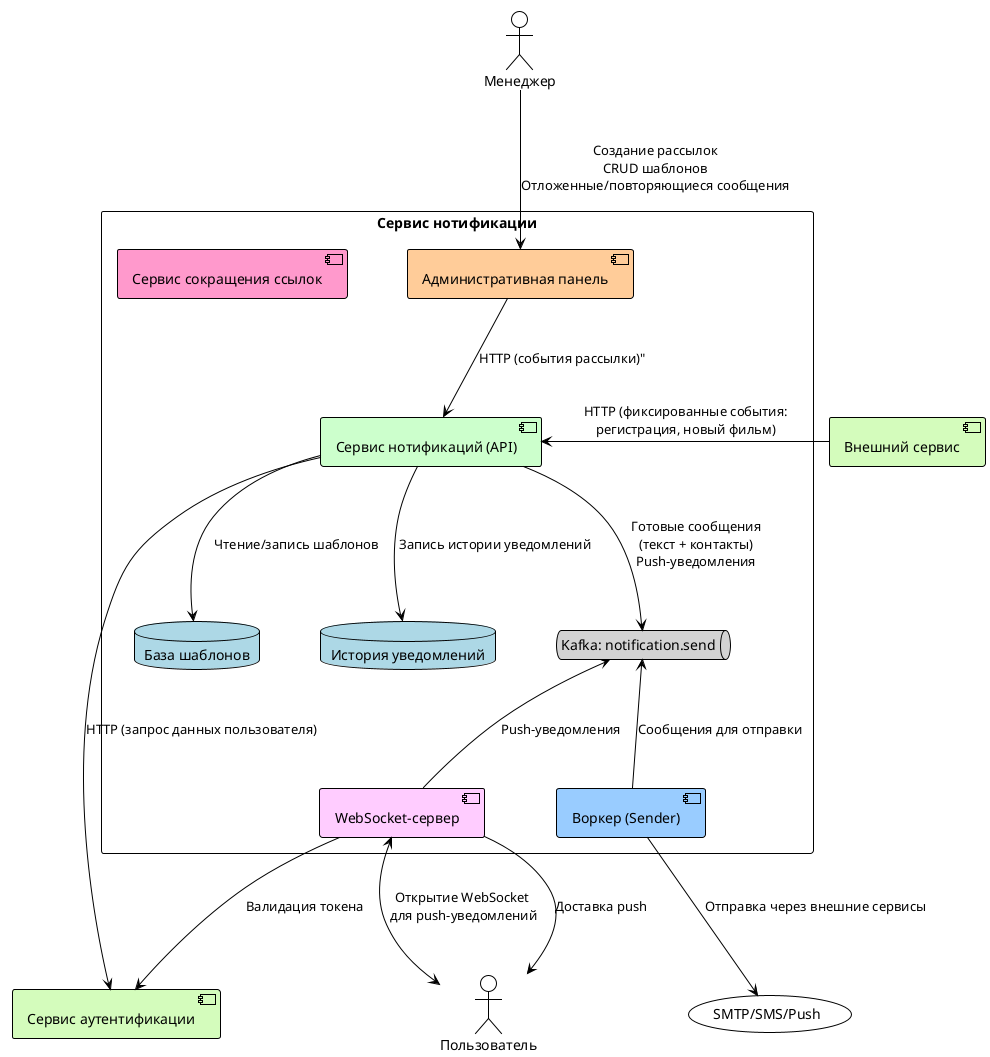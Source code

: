 @startuml notification_service
!theme plain
skinparam nodesep 60
skinparam ranksep 100
top to bottom direction


actor Менеджер as manager
actor Пользователь as user
component "Внешний сервис" as external_service #d4fcbc

rectangle "Сервис нотификации" {
  component "Административная панель" as admin_panel #ffcc99
  component "Сервис нотификаций (API)" as notification_service #ccffcc
  component "Воркер (Sender)" as worker_sender #99ccff
  component "WebSocket-сервер" as websocket #ffccff
  component "Сервис сокращения ссылок" as url_shortener #ff99cc
  
  queue "Kafka: notification.send" as kafka_send #lightgray
  
  database "База шаблонов" as templates_db #lightblue
  database "История уведомлений" as history_db #lightblue
}

component "Сервис аутентификации" as auth_service #d4fcbc
history_db -[hidden]left- templates_db
websocket -[hidden]left- worker_sender
websocket -[hidden]right- auth_service
notification_service -[hidden]right- external_service

manager --> admin_panel : "Создание рассылок\nCRUD шаблонов\nОтложенные/повторяющиеся сообщения"
admin_panel --> notification_service : "HTTP (события рассылки)""

external_service --> notification_service : HTTP (фиксированные события:\nрегистрация, новый фильм)
notification_service --> kafka_send : "Готовые сообщения\n(текст + контакты)\nPush-уведомления"
notification_service --> auth_service : "HTTP (запрос данных пользователя)"
user <--> websocket : "Открытие WebSocket\n для push-уведомлений"

notification_service --> templates_db : "Чтение/запись шаблонов"
notification_service --> history_db : "Запись истории уведомлений"

kafka_send <-- worker_sender : "Сообщения для отправки"
worker_sender --> (SMTP/SMS/Push) : "Отправка через внешние сервисы"

kafka_send <-- websocket : "Push-уведомления"
websocket --> auth_service : "Валидация токена"
websocket --> user : "Доставка push"

@enduml